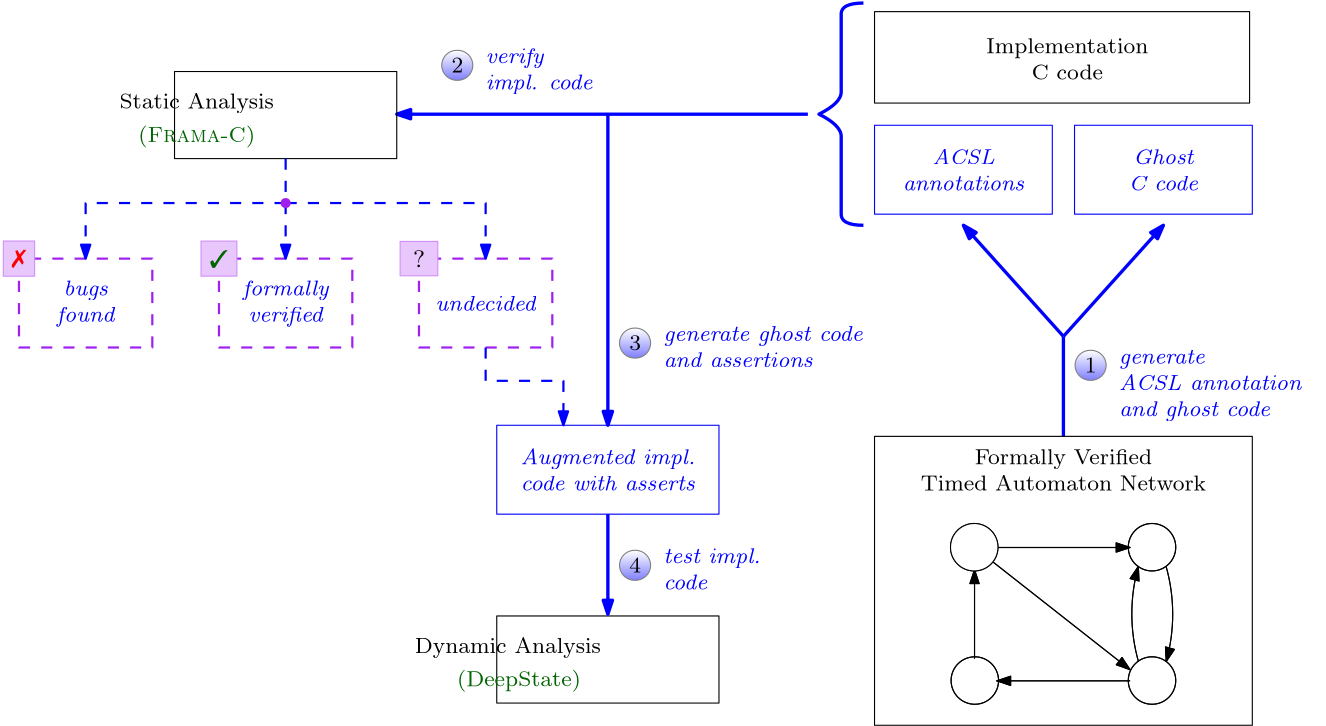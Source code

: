<?xml version="1.0"?>
<!DOCTYPE ipe SYSTEM "ipe.dtd">
<ipe version="70206" creator="Ipe 7.2.7">
<info created="D:20180922210335" modified="D:20180925115638"/>
<preamble>\usepackage{pifont}</preamble>
<ipestyle name="tikz">
<textstyle name="tikz" type="label" begin="\begin{tikzpicture}" end="\end{tikzpicture}"/>
<textstyle name="purple-box" type="label" begin="\begin{tikzpicture}\node at (0,0) [rectangle, draw=purple!50,fill=purple!25] {" end="};\end{tikzpicture}"/>
<textstyle name="green-disk" type="label" begin="\begin{tikzpicture}\node at (0,0) [circle, draw=green!75!black,fill=green!50] {" end="};\end{tikzpicture}"/>
<textstyle name="ball" type="label" begin="\begin{tikzpicture}\node at (0,0) [circle,ball color=blue!50, text=white] {" end="};\end{tikzpicture}"/>
<textstyle name="red-ball" type="label" begin="\begin{tikzpicture}\node at (0,0) [circle,ball color=red!50!black, text=white] {" end="};\end{tikzpicture}"/>
<textstyle name="blue-white-round" type="label" begin="\begin{tikzpicture}\node at (0,0) [rounded rectangle, draw=black!50, top color=white, bottom color=blue!50] {" end="};\end{tikzpicture}"/>
<preamble>
\usepackage{tikz}
\usetikzlibrary{shapes.misc}
</preamble>
</ipestyle>
<ipestyle name="basic">
<symbol name="arrow/arc(spx)">
<path stroke="sym-stroke" fill="sym-stroke" pen="sym-pen">
0 0 m
-1 0.333 l
-1 -0.333 l
h
</path>
</symbol>
<symbol name="arrow/farc(spx)">
<path stroke="sym-stroke" fill="white" pen="sym-pen">
0 0 m
-1 0.333 l
-1 -0.333 l
h
</path>
</symbol>
<symbol name="arrow/ptarc(spx)">
<path stroke="sym-stroke" fill="sym-stroke" pen="sym-pen">
0 0 m
-1 0.333 l
-0.8 0 l
-1 -0.333 l
h
</path>
</symbol>
<symbol name="arrow/fptarc(spx)">
<path stroke="sym-stroke" fill="white" pen="sym-pen">
0 0 m
-1 0.333 l
-0.8 0 l
-1 -0.333 l
h
</path>
</symbol>
<symbol name="mark/circle(sx)" transformations="translations">
<path fill="sym-stroke">
0.6 0 0 0.6 0 0 e
0.4 0 0 0.4 0 0 e
</path>
</symbol>
<symbol name="mark/disk(sx)" transformations="translations">
<path fill="sym-stroke">
0.6 0 0 0.6 0 0 e
</path>
</symbol>
<symbol name="mark/fdisk(sfx)" transformations="translations">
<group>
<path fill="sym-fill">
0.5 0 0 0.5 0 0 e
</path>
<path fill="sym-stroke" fillrule="eofill">
0.6 0 0 0.6 0 0 e
0.4 0 0 0.4 0 0 e
</path>
</group>
</symbol>
<symbol name="mark/box(sx)" transformations="translations">
<path fill="sym-stroke" fillrule="eofill">
-0.6 -0.6 m
0.6 -0.6 l
0.6 0.6 l
-0.6 0.6 l
h
-0.4 -0.4 m
0.4 -0.4 l
0.4 0.4 l
-0.4 0.4 l
h
</path>
</symbol>
<symbol name="mark/square(sx)" transformations="translations">
<path fill="sym-stroke">
-0.6 -0.6 m
0.6 -0.6 l
0.6 0.6 l
-0.6 0.6 l
h
</path>
</symbol>
<symbol name="mark/fsquare(sfx)" transformations="translations">
<group>
<path fill="sym-fill">
-0.5 -0.5 m
0.5 -0.5 l
0.5 0.5 l
-0.5 0.5 l
h
</path>
<path fill="sym-stroke" fillrule="eofill">
-0.6 -0.6 m
0.6 -0.6 l
0.6 0.6 l
-0.6 0.6 l
h
-0.4 -0.4 m
0.4 -0.4 l
0.4 0.4 l
-0.4 0.4 l
h
</path>
</group>
</symbol>
<symbol name="mark/cross(sx)" transformations="translations">
<group>
<path fill="sym-stroke">
-0.43 -0.57 m
0.57 0.43 l
0.43 0.57 l
-0.57 -0.43 l
h
</path>
<path fill="sym-stroke">
-0.43 0.57 m
0.57 -0.43 l
0.43 -0.57 l
-0.57 0.43 l
h
</path>
</group>
</symbol>
<symbol name="arrow/fnormal(spx)">
<path stroke="sym-stroke" fill="white" pen="sym-pen">
0 0 m
-1 0.333 l
-1 -0.333 l
h
</path>
</symbol>
<symbol name="arrow/pointed(spx)">
<path stroke="sym-stroke" fill="sym-stroke" pen="sym-pen">
0 0 m
-1 0.333 l
-0.8 0 l
-1 -0.333 l
h
</path>
</symbol>
<symbol name="arrow/fpointed(spx)">
<path stroke="sym-stroke" fill="white" pen="sym-pen">
0 0 m
-1 0.333 l
-0.8 0 l
-1 -0.333 l
h
</path>
</symbol>
<symbol name="arrow/linear(spx)">
<path stroke="sym-stroke" pen="sym-pen">
-1 0.333 m
0 0 l
-1 -0.333 l
</path>
</symbol>
<symbol name="arrow/fdouble(spx)">
<path stroke="sym-stroke" fill="white" pen="sym-pen">
0 0 m
-1 0.333 l
-1 -0.333 l
h
-1 0 m
-2 0.333 l
-2 -0.333 l
h
</path>
</symbol>
<symbol name="arrow/double(spx)">
<path stroke="sym-stroke" fill="sym-stroke" pen="sym-pen">
0 0 m
-1 0.333 l
-1 -0.333 l
h
-1 0 m
-2 0.333 l
-2 -0.333 l
h
</path>
</symbol>
<pen name="heavier" value="0.8"/>
<pen name="fat" value="1.2"/>
<pen name="ultrafat" value="2"/>
<symbolsize name="large" value="5"/>
<symbolsize name="small" value="2"/>
<symbolsize name="tiny" value="1.1"/>
<arrowsize name="large" value="10"/>
<arrowsize name="small" value="5"/>
<arrowsize name="tiny" value="3"/>
<color name="red" value="1 0 0"/>
<color name="green" value="0 1 0"/>
<color name="blue" value="0 0 1"/>
<color name="yellow" value="1 1 0"/>
<color name="orange" value="1 0.647 0"/>
<color name="gold" value="1 0.843 0"/>
<color name="purple" value="0.627 0.125 0.941"/>
<color name="gray" value="0.745"/>
<color name="brown" value="0.647 0.165 0.165"/>
<color name="navy" value="0 0 0.502"/>
<color name="pink" value="1 0.753 0.796"/>
<color name="seagreen" value="0.18 0.545 0.341"/>
<color name="turquoise" value="0.251 0.878 0.816"/>
<color name="violet" value="0.933 0.51 0.933"/>
<color name="darkblue" value="0 0 0.545"/>
<color name="darkcyan" value="0 0.545 0.545"/>
<color name="darkgray" value="0.663"/>
<color name="darkgreen" value="0 0.392 0"/>
<color name="darkmagenta" value="0.545 0 0.545"/>
<color name="darkorange" value="1 0.549 0"/>
<color name="darkred" value="0.545 0 0"/>
<color name="lightblue" value="0.678 0.847 0.902"/>
<color name="lightcyan" value="0.878 1 1"/>
<color name="lightgray" value="0.827"/>
<color name="lightgreen" value="0.565 0.933 0.565"/>
<color name="lightyellow" value="1 1 0.878"/>
<dashstyle name="dashed" value="[4] 0"/>
<dashstyle name="dotted" value="[1 3] 0"/>
<dashstyle name="dash dotted" value="[4 2 1 2] 0"/>
<dashstyle name="dash dot dotted" value="[4 2 1 2 1 2] 0"/>
<textsize name="large" value="\large"/>
<textsize name="Large" value="\Large"/>
<textsize name="LARGE" value="\LARGE"/>
<textsize name="huge" value="\huge"/>
<textsize name="Huge" value="\Huge"/>
<textsize name="small" value="\small"/>
<textsize name="footnote" value="\footnotesize"/>
<textsize name="tiny" value="\tiny"/>
<textstyle name="center" begin="\begin{center}" end="\end{center}"/>
<textstyle name="itemize" begin="\begin{itemize}" end="\end{itemize}"/>
<textstyle name="item" begin="\begin{itemize}\item{}" end="\end{itemize}"/>
<gridsize name="4 pts" value="4"/>
<gridsize name="8 pts (~3 mm)" value="8"/>
<gridsize name="16 pts (~6 mm)" value="16"/>
<gridsize name="32 pts (~12 mm)" value="32"/>
<gridsize name="10 pts (~3.5 mm)" value="10"/>
<gridsize name="20 pts (~7 mm)" value="20"/>
<gridsize name="14 pts (~5 mm)" value="14"/>
<gridsize name="28 pts (~10 mm)" value="28"/>
<gridsize name="56 pts (~20 mm)" value="56"/>
<anglesize name="90 deg" value="90"/>
<anglesize name="60 deg" value="60"/>
<anglesize name="45 deg" value="45"/>
<anglesize name="30 deg" value="30"/>
<anglesize name="22.5 deg" value="22.5"/>
<opacity name="10%" value="0.1"/>
<opacity name="30%" value="0.3"/>
<opacity name="50%" value="0.5"/>
<opacity name="75%" value="0.75"/>
<tiling name="falling" angle="-60" step="4" width="1"/>
<tiling name="rising" angle="30" step="4" width="1"/>
</ipestyle>
<page>
<layer name="alpha"/>
<view layers="alpha" active="alpha"/>
<path layer="alpha" matrix="0.666667 0 0 1 252 16" stroke="blue">
192 664 m
192 632 l
288 632 l
288 664 l
h
</path>
<text matrix="1 0 0 1 188 8" transformations="translations" pos="192 656" stroke="blue" type="minipage" width="64" height="9.941" depth="4.97" valign="center" size="footnote" style="center">\itshape ACSL\\
annotations</text>
<path matrix="0.666667 0 0 1 324 16" stroke="blue">
192 664 m
192 632 l
288 632 l
288 664 l
h
</path>
<text matrix="0.952381 0 0 1 269.143 8" transformations="translations" pos="192 656" stroke="blue" type="minipage" width="64" height="9.989" depth="5.01" valign="center" size="footnote" style="center">\itshape Ghost\\
C code</text>
<path matrix="1 0 0 1 176 16" stroke="blue" pen="fat">
272 552 m
272 588 l
</path>
<path stroke="blue" pen="fat" arrow="normal/small">
448 604 m
412 644 l
</path>
<path stroke="blue" pen="fat" arrow="normal/small">
448 604 m
484 644 l
</path>
<text matrix="0.0644313 0 0 0.0264167 449.444 568.573" transformations="translations" pos="288 580" stroke="blue" type="minipage" width="73.204" height="15.171" depth="10.21" valign="baseline" size="footnote">\raggedright \itshape
generate\\
ACSL annotation\\
and ghost code\\</text>
<path matrix="1 0 0 1 96 16" stroke="blue" pen="fat">
280 708 m
272 708
272 704 c
272 676 l
272 672
264 668 c
272 664
272 660 c
272 632 l
272 628
280 628 c
</path>
<path stroke="blue" pen="fat" arrow="normal/small">
356 684 m
208 684 l
</path>
<text matrix="1 0 0 1 -48 8" transformations="translations" pos="192 608" stroke="blue" type="minipage" width="48" height="10.759" depth="5.79" valign="center" size="footnote" style="center">\itshape
formally\\
verified</text>
<text matrix="1 0 0 1 -120 8" transformations="translations" pos="192 608" stroke="blue" type="minipage" width="48" height="10.759" depth="5.79" valign="center" size="footnote" style="center">\itshape bugs\\
found</text>
<text matrix="1 0 0 1 24 8" transformations="translations" pos="192 608" stroke="blue" type="minipage" width="48" height="5.265" depth="0.27" valign="center" size="footnote" style="center">\itshape undecided</text>
<path matrix="0.675445 0 0 0.675445 264.806 134.278" stroke="black">
12.6491 0 0 12.6491 224 512 e
</path>
<path matrix="0.675445 0 0 0.675445 263.752 182.278" stroke="black">
12.6491 0 0 12.6491 320 512 e
</path>
<text matrix="1 0 0 1 120 28" transformations="translations" pos="272 528" stroke="black" type="minipage" width="112" height="9.989" depth="5.01" valign="center" size="footnote" style="center">Formally
Verified\\
Timed
Automaton Network</text>
<path matrix="2.10972 0 0 0.514286 -25.0671 342.4" stroke="black">
192 736 m
192 672 l
256 672 l
256 736 l
h
</path>
<text matrix="1 0 0 1 192 -16" transformations="translations" pos="208 720" stroke="black" type="minipage" width="98.796" height="9.989" depth="5.01" valign="center" size="footnote" style="center">Implementation\\
C code</text>
<text matrix="1 0 0 1 -36 12" transformations="translations" pos="172 676" stroke="black" type="minipage" width="64.114" height="6.035" depth="1.05" halign="center" valign="center" size="footnote" style="center">Static Analysis</text>
<path matrix="0.714286 0 0 0.653086 48 250.025" stroke="black">
224 688 m
224 640 l
112 640 l
112 688 l
h
</path>
<path matrix="0.5 0 0 1 48 -32" stroke="purple" dash="dashed" pen="heavier">
192 664 m
192 632 l
288 632 l
288 664 l
h
</path>
<path matrix="0.5 0 0 1 120 -32" stroke="purple" dash="dashed" pen="heavier">
192 664 m
192 632 l
288 632 l
288 664 l
h
</path>
<path matrix="0.5 0 0 1 -24 -32" stroke="purple" dash="dashed" pen="heavier">
192 664 m
192 632 l
288 632 l
288 664 l
h
</path>
<path stroke="blue" dash="dashed" pen="heavier" arrow="normal/small">
168 652 m
96 652 l
96 632 l
</path>
<path stroke="blue" dash="dashed" pen="heavier" arrow="normal/small">
168 652 m
240 652 l
240 632 l
</path>
<path stroke="blue" dash="dashed" pen="heavier" arrow="normal/small">
168 668 m
168 632 l
</path>
<text matrix="1 0 0 1 196 60" transformations="translations" pos="256 528" stroke="blue" type="label" width="11.58" height="11.18" depth="0" valign="baseline" size="footnote" style="blue-white-round">1</text>
<text matrix="1 0 0 1 -32 168" transformations="translations" pos="256 528" stroke="blue" type="label" width="11.58" height="11.18" depth="0" valign="baseline" size="footnote" style="blue-white-round">2</text>
<text matrix="0.0644313 0 0 0.0264167 221.444 692.573" transformations="translations" pos="288 580" stroke="blue" type="minipage" width="57.204" height="10.759" depth="5.79" valign="top" size="footnote">\raggedright \itshape
verify\\impl. code</text>
<text matrix="1 0 0 1 -36 0" transformations="translations" pos="172 676" stroke="darkgreen" type="minipage" width="64.114" height="6.48" depth="1.49" halign="center" valign="center" size="footnote" style="center">(\textsc{Frama-C})</text>
<text matrix="1 0 0 1 76 -184" transformations="translations" pos="172 676" stroke="black" type="minipage" width="72.114" height="6.035" depth="1.05" halign="center" valign="center" size="footnote" style="center">Dynamic Analysis</text>
<path matrix="0.714286 0 0 0.653086 164 54.0247" stroke="black">
224 688 m
224 640 l
112 640 l
112 688 l
h
</path>
<text matrix="1 0 0 1 80 -196" transformations="translations" pos="172 676" stroke="darkgreen" type="minipage" width="64.114" height="6.48" depth="1.49" halign="center" valign="center" size="footnote" style="center">(DeepState)</text>
<path stroke="blue" pen="fat" arrow="normal/small">
284 684 m
284 572 l
</path>
<text matrix="1.5 0 0 3.5 -126 -1034" transformations="translations" pos="180 476" stroke="blue" type="label" width="13.311" height="13.006" depth="0" halign="center" valign="center" size="small" style="purple-box">\textcolor{darkgreen}{\ding{51}}</text>
<text matrix="1.5 0 0 3.5 -198 -1034" transformations="translations" pos="180 476" stroke="blue" type="label" width="11.661" height="13.069" depth="0" halign="center" valign="center" size="small" style="purple-box">\textcolor{red}{\ding{55}}</text>
<text matrix="1.5 0 0 3.5 -54 -1034" transformations="translations" pos="180 476" stroke="blue" type="label" width="13.965" height="12.768" depth="0" halign="center" valign="center" size="small" style="purple-box">\,?\,</text>
<use matrix="1 0 0 1 0 8" name="mark/disk(sx)" pos="168 644" size="normal" stroke="purple"/>
<text matrix="1 0 0 1 56 -100" transformations="translations" pos="192 656" stroke="blue" type="minipage" width="72" height="9.989" depth="5.01" valign="center" size="footnote" style="center">\itshape Augmented impl. code with asserts</text>
<path matrix="0.833333 0 0 1 84 -92" stroke="blue">
192 664 m
192 632 l
288 632 l
288 664 l
h
</path>
<text matrix="1 0 0 1 32 68" transformations="translations" pos="256 528" stroke="blue" type="label" width="11.58" height="11.18" depth="0" valign="baseline" size="footnote" style="blue-white-round">3</text>
<text matrix="0.0644313 0 0 0.0264167 285.444 592.573" transformations="translations" pos="288 580" stroke="blue" type="minipage" width="77.204" height="9.989" depth="5.01" valign="top" size="footnote">\raggedright \itshape
generate ghost code and assertions</text>
<path stroke="blue" pen="fat" arrow="normal/small">
284 540 m
284 504 l
</path>
<text matrix="1 0 0 1 32 -12" transformations="translations" pos="256 528" stroke="blue" type="label" width="11.58" height="11.18" depth="0" valign="baseline" size="footnote" style="blue-white-round">4</text>
<text matrix="0.0644313 0 0 0.0264167 285.444 512.573" transformations="translations" pos="288 580" stroke="blue" type="minipage" width="45.204" height="9.989" depth="5.01" valign="top" size="footnote">\raggedright \itshape
test impl. code</text>
<path matrix="1 0 0 0.83871 0 91.6129" stroke="black">
380 568 m
380 444 l
516 444 l
516 568 l
h
</path>
<path matrix="0.675445 0 0 0.675445 263.752 134.278" stroke="black">
12.6491 0 0 12.6491 320 512 e
</path>
<path matrix="1 0 0 1 16 -16" stroke="black" arrow="normal/small">
408 544 m
456 544 l
</path>
<path matrix="1 0 0 1 16 -16" stroke="black" arrow="normal/small">
456 496 m
408 496 l
</path>
<path matrix="1 0 0 1 16 -16" stroke="black" arrow="normal/small">
400 504 m
400 536 l
</path>
<path matrix="1 0 0 1 16 -16" stroke="black" arrow="normal/small">
400 544 m
456 500 l
</path>
<path matrix="0.675445 0 0 0.675445 232.174 149.856" stroke="black" fill="1">
12.6491 0 0 12.6491 272 560 e
</path>
<path matrix="1 0 0 1 16 -16" stroke="black" arrow="normal/small">
468.955 537.221 m
63.341 0 0 -63.341 408 520 469.004 502.952 a
</path>
<path matrix="-1 0 0 -1 943.968 1024.14" stroke="black" arrow="normal/small">
468.955 537.221 m
63.341 0 0 -63.341 408 520 469.004 502.952 a
</path>
<path matrix="0.675445 0 0 0.675445 264.806 134.278" stroke="black">
12.6491 0 0 12.6491 224 512 e
</path>
<path matrix="0.675445 0 0 0.675445 263.752 182.278" stroke="black">
12.6491 0 0 12.6491 320 512 e
</path>
<path matrix="0.675445 0 0 0.675445 263.752 134.278" stroke="black">
12.6491 0 0 12.6491 320 512 e
</path>
<path matrix="1 0 0 1 16 -16" stroke="black" arrow="normal/small">
408 544 m
456 544 l
</path>
<path matrix="1 0 0 1 16 -16" stroke="black" arrow="normal/small">
456 496 m
408 496 l
</path>
<path matrix="1 0 0 1 16 -16" stroke="black" arrow="normal/small">
400 504 m
400 536 l
</path>
<path matrix="1 0 0 1 16 -16" stroke="black" arrow="normal/small">
400 544 m
456 500 l
</path>
<path matrix="0.675445 0 0 0.675445 232.174 149.856" stroke="black" fill="1">
12.6491 0 0 12.6491 272 560 e
</path>
<path matrix="1 0 0 1 16 -16" stroke="black" arrow="normal/small">
468.955 537.221 m
63.341 0 0 -63.341 408 520 469.004 502.952 a
</path>
<path matrix="-1 0 0 -1 943.968 1024.14" stroke="black" arrow="normal/small">
468.955 537.221 m
63.341 0 0 -63.341 408 520 469.004 502.952 a
</path>
<path stroke="blue" dash="dashed" pen="heavier" arrow="normal/small">
240 600 m
240 588 l
268 588 l
268 572 l
</path>
</page>
</ipe>

